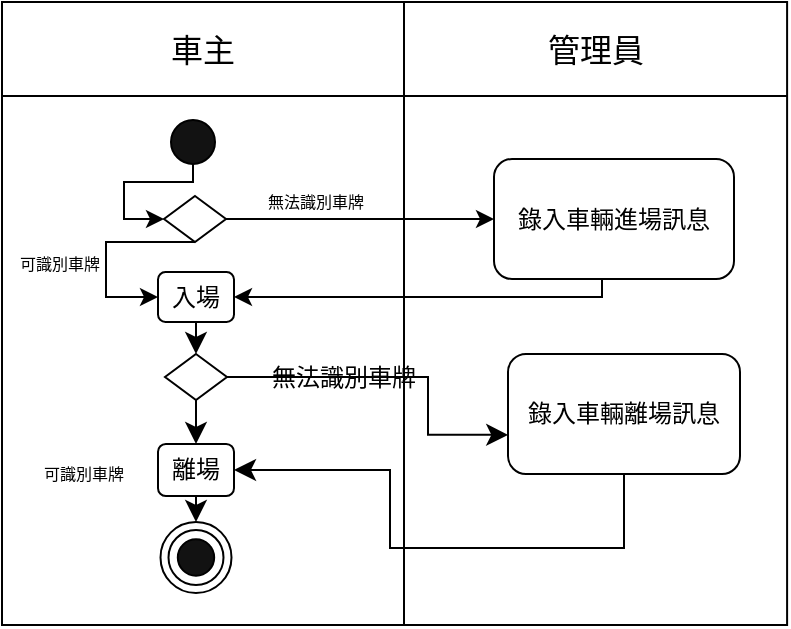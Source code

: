 <mxfile version="22.1.11" type="google">
  <diagram name="第 1 页" id="UZn7zkHcVG9OjOykhrif">
    <mxGraphModel grid="0" page="0" gridSize="10" guides="1" tooltips="1" connect="1" arrows="1" fold="1" pageScale="1" pageWidth="827" pageHeight="1169" math="0" shadow="0">
      <root>
        <mxCell id="0" />
        <mxCell id="1" parent="0" />
        <mxCell id="5MZd8oBYiUf87THwbgXN-17" value="" style="shape=table;startSize=0;container=1;collapsible=0;childLayout=tableLayout;fontSize=16;" vertex="1" parent="1">
          <mxGeometry x="-223" y="140" width="392.552" height="311.55" as="geometry" />
        </mxCell>
        <mxCell id="5MZd8oBYiUf87THwbgXN-18" value="" style="shape=tableRow;horizontal=0;startSize=0;swimlaneHead=0;swimlaneBody=0;strokeColor=inherit;top=0;left=0;bottom=0;right=0;collapsible=0;dropTarget=0;fillColor=none;points=[[0,0.5],[1,0.5]];portConstraint=eastwest;fontSize=16;" vertex="1" parent="5MZd8oBYiUf87THwbgXN-17">
          <mxGeometry width="392.552" height="47" as="geometry" />
        </mxCell>
        <mxCell id="5MZd8oBYiUf87THwbgXN-19" value="車主" style="shape=partialRectangle;html=1;whiteSpace=wrap;connectable=0;strokeColor=inherit;overflow=hidden;fillColor=none;top=0;left=0;bottom=0;right=0;pointerEvents=1;fontSize=16;" vertex="1" parent="5MZd8oBYiUf87THwbgXN-18">
          <mxGeometry width="201" height="47" as="geometry">
            <mxRectangle width="201" height="47" as="alternateBounds" />
          </mxGeometry>
        </mxCell>
        <mxCell id="5MZd8oBYiUf87THwbgXN-20" value="管理員" style="shape=partialRectangle;html=1;whiteSpace=wrap;connectable=0;strokeColor=inherit;overflow=hidden;fillColor=none;top=0;left=0;bottom=0;right=0;pointerEvents=1;fontSize=16;" vertex="1" parent="5MZd8oBYiUf87THwbgXN-18">
          <mxGeometry x="201" width="192" height="47" as="geometry">
            <mxRectangle width="192" height="47" as="alternateBounds" />
          </mxGeometry>
        </mxCell>
        <mxCell id="5MZd8oBYiUf87THwbgXN-21" value="" style="shape=tableRow;horizontal=0;startSize=0;swimlaneHead=0;swimlaneBody=0;strokeColor=inherit;top=0;left=0;bottom=0;right=0;collapsible=0;dropTarget=0;fillColor=none;points=[[0,0.5],[1,0.5]];portConstraint=eastwest;fontSize=16;" vertex="1" parent="5MZd8oBYiUf87THwbgXN-17">
          <mxGeometry y="47" width="392.552" height="265" as="geometry" />
        </mxCell>
        <mxCell id="5MZd8oBYiUf87THwbgXN-22" value="" style="shape=partialRectangle;html=1;whiteSpace=wrap;connectable=0;strokeColor=inherit;overflow=hidden;fillColor=none;top=0;left=0;bottom=0;right=0;pointerEvents=1;fontSize=16;" vertex="1" parent="5MZd8oBYiUf87THwbgXN-21">
          <mxGeometry width="201" height="265" as="geometry">
            <mxRectangle width="201" height="265" as="alternateBounds" />
          </mxGeometry>
        </mxCell>
        <mxCell id="5MZd8oBYiUf87THwbgXN-23" value="" style="shape=partialRectangle;html=1;whiteSpace=wrap;connectable=0;strokeColor=inherit;overflow=hidden;fillColor=none;top=0;left=0;bottom=0;right=0;pointerEvents=1;fontSize=16;" vertex="1" parent="5MZd8oBYiUf87THwbgXN-21">
          <mxGeometry x="201" width="192" height="265" as="geometry">
            <mxRectangle width="192" height="265" as="alternateBounds" />
          </mxGeometry>
        </mxCell>
        <mxCell id="5MZd8oBYiUf87THwbgXN-46" style="edgeStyle=orthogonalEdgeStyle;rounded=0;orthogonalLoop=1;jettySize=auto;html=1;entryX=0;entryY=0.5;entryDx=0;entryDy=0;" edge="1" parent="1" source="5MZd8oBYiUf87THwbgXN-28" target="5MZd8oBYiUf87THwbgXN-31">
          <mxGeometry relative="1" as="geometry">
            <Array as="points">
              <mxPoint x="-128" y="230" />
              <mxPoint x="-162" y="230" />
              <mxPoint x="-162" y="248" />
            </Array>
          </mxGeometry>
        </mxCell>
        <mxCell id="5MZd8oBYiUf87THwbgXN-28" value="" style="ellipse;whiteSpace=wrap;html=1;aspect=fixed;fontSize=16;fillColor=#121212;" vertex="1" parent="1">
          <mxGeometry x="-138.5" y="199" width="22" height="22" as="geometry" />
        </mxCell>
        <mxCell id="5MZd8oBYiUf87THwbgXN-30" value="入場" style="rounded=1;whiteSpace=wrap;html=1;" vertex="1" parent="1">
          <mxGeometry x="-145" y="275" width="38" height="25" as="geometry" />
        </mxCell>
        <mxCell id="5MZd8oBYiUf87THwbgXN-47" style="edgeStyle=orthogonalEdgeStyle;rounded=0;orthogonalLoop=1;jettySize=auto;html=1;exitX=0.5;exitY=1;exitDx=0;exitDy=0;entryX=0;entryY=0.5;entryDx=0;entryDy=0;" edge="1" parent="1" source="5MZd8oBYiUf87THwbgXN-31" target="5MZd8oBYiUf87THwbgXN-30">
          <mxGeometry relative="1" as="geometry">
            <Array as="points">
              <mxPoint x="-171" y="260" />
              <mxPoint x="-171" y="288" />
            </Array>
          </mxGeometry>
        </mxCell>
        <mxCell id="5MZd8oBYiUf87THwbgXN-58" style="edgeStyle=orthogonalEdgeStyle;rounded=0;orthogonalLoop=1;jettySize=auto;html=1;exitX=1;exitY=0.5;exitDx=0;exitDy=0;entryX=0;entryY=0.5;entryDx=0;entryDy=0;" edge="1" parent="1" source="5MZd8oBYiUf87THwbgXN-31" target="5MZd8oBYiUf87THwbgXN-41">
          <mxGeometry relative="1" as="geometry" />
        </mxCell>
        <mxCell id="5MZd8oBYiUf87THwbgXN-31" value="" style="rhombus;whiteSpace=wrap;html=1;" vertex="1" parent="1">
          <mxGeometry x="-142" y="237" width="31" height="23" as="geometry" />
        </mxCell>
        <mxCell id="5MZd8oBYiUf87THwbgXN-32" value="" style="rhombus;whiteSpace=wrap;html=1;" vertex="1" parent="1">
          <mxGeometry x="-141.5" y="316" width="31" height="23" as="geometry" />
        </mxCell>
        <mxCell id="5MZd8oBYiUf87THwbgXN-35" value="離場" style="rounded=1;whiteSpace=wrap;html=1;" vertex="1" parent="1">
          <mxGeometry x="-145" y="361" width="38" height="26" as="geometry" />
        </mxCell>
        <mxCell id="5MZd8oBYiUf87THwbgXN-38" value="" style="ellipse;shape=doubleEllipse;whiteSpace=wrap;html=1;aspect=fixed;shadow=0;strokeColor=#000000;" vertex="1" parent="1">
          <mxGeometry x="-143.75" y="400" width="35.5" height="35.5" as="geometry" />
        </mxCell>
        <mxCell id="5MZd8oBYiUf87THwbgXN-40" value="" style="ellipse;whiteSpace=wrap;html=1;aspect=fixed;fontSize=16;fillColor=#121212;" vertex="1" parent="1">
          <mxGeometry x="-135.1" y="408.65" width="18.19" height="18.19" as="geometry" />
        </mxCell>
        <mxCell id="5MZd8oBYiUf87THwbgXN-44" style="edgeStyle=orthogonalEdgeStyle;rounded=0;orthogonalLoop=1;jettySize=auto;html=1;entryX=1;entryY=0.5;entryDx=0;entryDy=0;" edge="1" parent="1" source="5MZd8oBYiUf87THwbgXN-41" target="5MZd8oBYiUf87THwbgXN-30">
          <mxGeometry relative="1" as="geometry">
            <Array as="points">
              <mxPoint x="77" y="288" />
            </Array>
          </mxGeometry>
        </mxCell>
        <mxCell id="5MZd8oBYiUf87THwbgXN-41" value="錄入車輛進場訊息" style="rounded=1;whiteSpace=wrap;html=1;" vertex="1" parent="1">
          <mxGeometry x="23" y="218.5" width="120" height="60" as="geometry" />
        </mxCell>
        <mxCell id="5MZd8oBYiUf87THwbgXN-42" value="錄入車輛離場訊息" style="rounded=1;whiteSpace=wrap;html=1;" vertex="1" parent="1">
          <mxGeometry x="30" y="316" width="116" height="60" as="geometry" />
        </mxCell>
        <mxCell id="5MZd8oBYiUf87THwbgXN-49" value="" style="edgeStyle=segmentEdgeStyle;endArrow=classic;html=1;curved=0;rounded=0;endSize=8;startSize=8;exitX=0.5;exitY=1;exitDx=0;exitDy=0;entryX=0.5;entryY=0;entryDx=0;entryDy=0;" edge="1" parent="1" source="5MZd8oBYiUf87THwbgXN-30" target="5MZd8oBYiUf87THwbgXN-32">
          <mxGeometry width="50" height="50" relative="1" as="geometry">
            <mxPoint x="-63" y="355" as="sourcePoint" />
            <mxPoint x="-13" y="305" as="targetPoint" />
          </mxGeometry>
        </mxCell>
        <mxCell id="5MZd8oBYiUf87THwbgXN-50" value="" style="edgeStyle=segmentEdgeStyle;endArrow=classic;html=1;curved=0;rounded=0;endSize=8;startSize=8;exitX=0.5;exitY=1;exitDx=0;exitDy=0;" edge="1" parent="1" source="5MZd8oBYiUf87THwbgXN-32" target="5MZd8oBYiUf87THwbgXN-35">
          <mxGeometry width="50" height="50" relative="1" as="geometry">
            <mxPoint x="-63" y="355" as="sourcePoint" />
            <mxPoint x="-13" y="305" as="targetPoint" />
          </mxGeometry>
        </mxCell>
        <mxCell id="5MZd8oBYiUf87THwbgXN-51" value="" style="edgeStyle=segmentEdgeStyle;endArrow=classic;html=1;curved=0;rounded=0;endSize=8;startSize=8;exitX=0.5;exitY=1;exitDx=0;exitDy=0;entryX=0.5;entryY=0;entryDx=0;entryDy=0;" edge="1" parent="1" source="5MZd8oBYiUf87THwbgXN-35" target="5MZd8oBYiUf87THwbgXN-38">
          <mxGeometry width="50" height="50" relative="1" as="geometry">
            <mxPoint x="-63" y="355" as="sourcePoint" />
            <mxPoint x="-13" y="305" as="targetPoint" />
          </mxGeometry>
        </mxCell>
        <mxCell id="5MZd8oBYiUf87THwbgXN-53" value="" style="edgeStyle=segmentEdgeStyle;endArrow=classic;html=1;curved=0;rounded=0;endSize=8;startSize=8;exitX=1;exitY=0.5;exitDx=0;exitDy=0;entryX=0.001;entryY=0.674;entryDx=0;entryDy=0;entryPerimeter=0;" edge="1" parent="1" source="5MZd8oBYiUf87THwbgXN-32" target="5MZd8oBYiUf87THwbgXN-42">
          <mxGeometry width="50" height="50" relative="1" as="geometry">
            <mxPoint x="-63" y="355" as="sourcePoint" />
            <mxPoint x="-13" y="305" as="targetPoint" />
            <Array as="points">
              <mxPoint x="-10" y="328" />
              <mxPoint x="-10" y="356" />
            </Array>
          </mxGeometry>
        </mxCell>
        <mxCell id="5MZd8oBYiUf87THwbgXN-54" value="" style="edgeStyle=segmentEdgeStyle;endArrow=classic;html=1;curved=0;rounded=0;endSize=8;startSize=8;exitX=0.5;exitY=1;exitDx=0;exitDy=0;entryX=1;entryY=0.5;entryDx=0;entryDy=0;" edge="1" parent="1" source="5MZd8oBYiUf87THwbgXN-42" target="5MZd8oBYiUf87THwbgXN-35">
          <mxGeometry width="50" height="50" relative="1" as="geometry">
            <mxPoint x="-63" y="355" as="sourcePoint" />
            <mxPoint x="-13" y="305" as="targetPoint" />
            <Array as="points">
              <mxPoint x="88" y="413" />
              <mxPoint x="-29" y="413" />
              <mxPoint x="-29" y="374" />
            </Array>
          </mxGeometry>
        </mxCell>
        <mxCell id="5MZd8oBYiUf87THwbgXN-60" value="&lt;font style=&quot;font-size: 8px;&quot;&gt;無法識別車牌&lt;/font&gt;" style="text;strokeColor=none;fillColor=none;align=left;verticalAlign=top;spacingLeft=4;spacingRight=4;overflow=hidden;rotatable=0;points=[[0,0.5],[1,0.5]];portConstraint=eastwest;whiteSpace=wrap;html=1;" vertex="1" parent="1">
          <mxGeometry x="-96" y="225" width="60" height="26" as="geometry" />
        </mxCell>
        <mxCell id="5MZd8oBYiUf87THwbgXN-61" value="&lt;font style=&quot;font-size: 8px;&quot;&gt;可識別車牌&lt;/font&gt;" style="text;strokeColor=none;fillColor=none;align=left;verticalAlign=top;spacingLeft=4;spacingRight=4;overflow=hidden;rotatable=0;points=[[0,0.5],[1,0.5]];portConstraint=eastwest;whiteSpace=wrap;html=1;" vertex="1" parent="1">
          <mxGeometry x="-220" y="256" width="60" height="26" as="geometry" />
        </mxCell>
        <mxCell id="5MZd8oBYiUf87THwbgXN-62" value="無法識別車牌" style="text;strokeColor=none;fillColor=none;align=left;verticalAlign=top;spacingLeft=4;spacingRight=4;overflow=hidden;rotatable=0;points=[[0,0.5],[1,0.5]];portConstraint=eastwest;whiteSpace=wrap;html=1;" vertex="1" parent="1">
          <mxGeometry x="-94" y="314" width="88" height="26" as="geometry" />
        </mxCell>
        <mxCell id="5MZd8oBYiUf87THwbgXN-63" value="&lt;font style=&quot;font-size: 8px;&quot;&gt;可識別車牌&lt;/font&gt;" style="text;strokeColor=none;fillColor=none;align=left;verticalAlign=top;spacingLeft=4;spacingRight=4;overflow=hidden;rotatable=0;points=[[0,0.5],[1,0.5]];portConstraint=eastwest;whiteSpace=wrap;html=1;" vertex="1" parent="1">
          <mxGeometry x="-208" y="361" width="60" height="26" as="geometry" />
        </mxCell>
      </root>
    </mxGraphModel>
  </diagram>
</mxfile>
